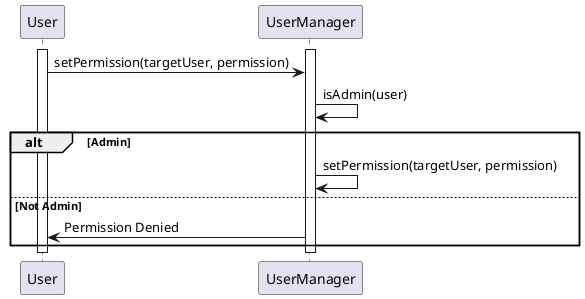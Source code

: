 @startuml
Activate User
Activate UserManager
User -> UserManager: setPermission(targetUser, permission)
UserManager -> UserManager: isAdmin(user)

alt Admin
  UserManager -> UserManager: setPermission(targetUser, permission)
else Not Admin
  UserManager -> User: Permission Denied
end

Deactivate UserManager
Deactivate User
@enduml